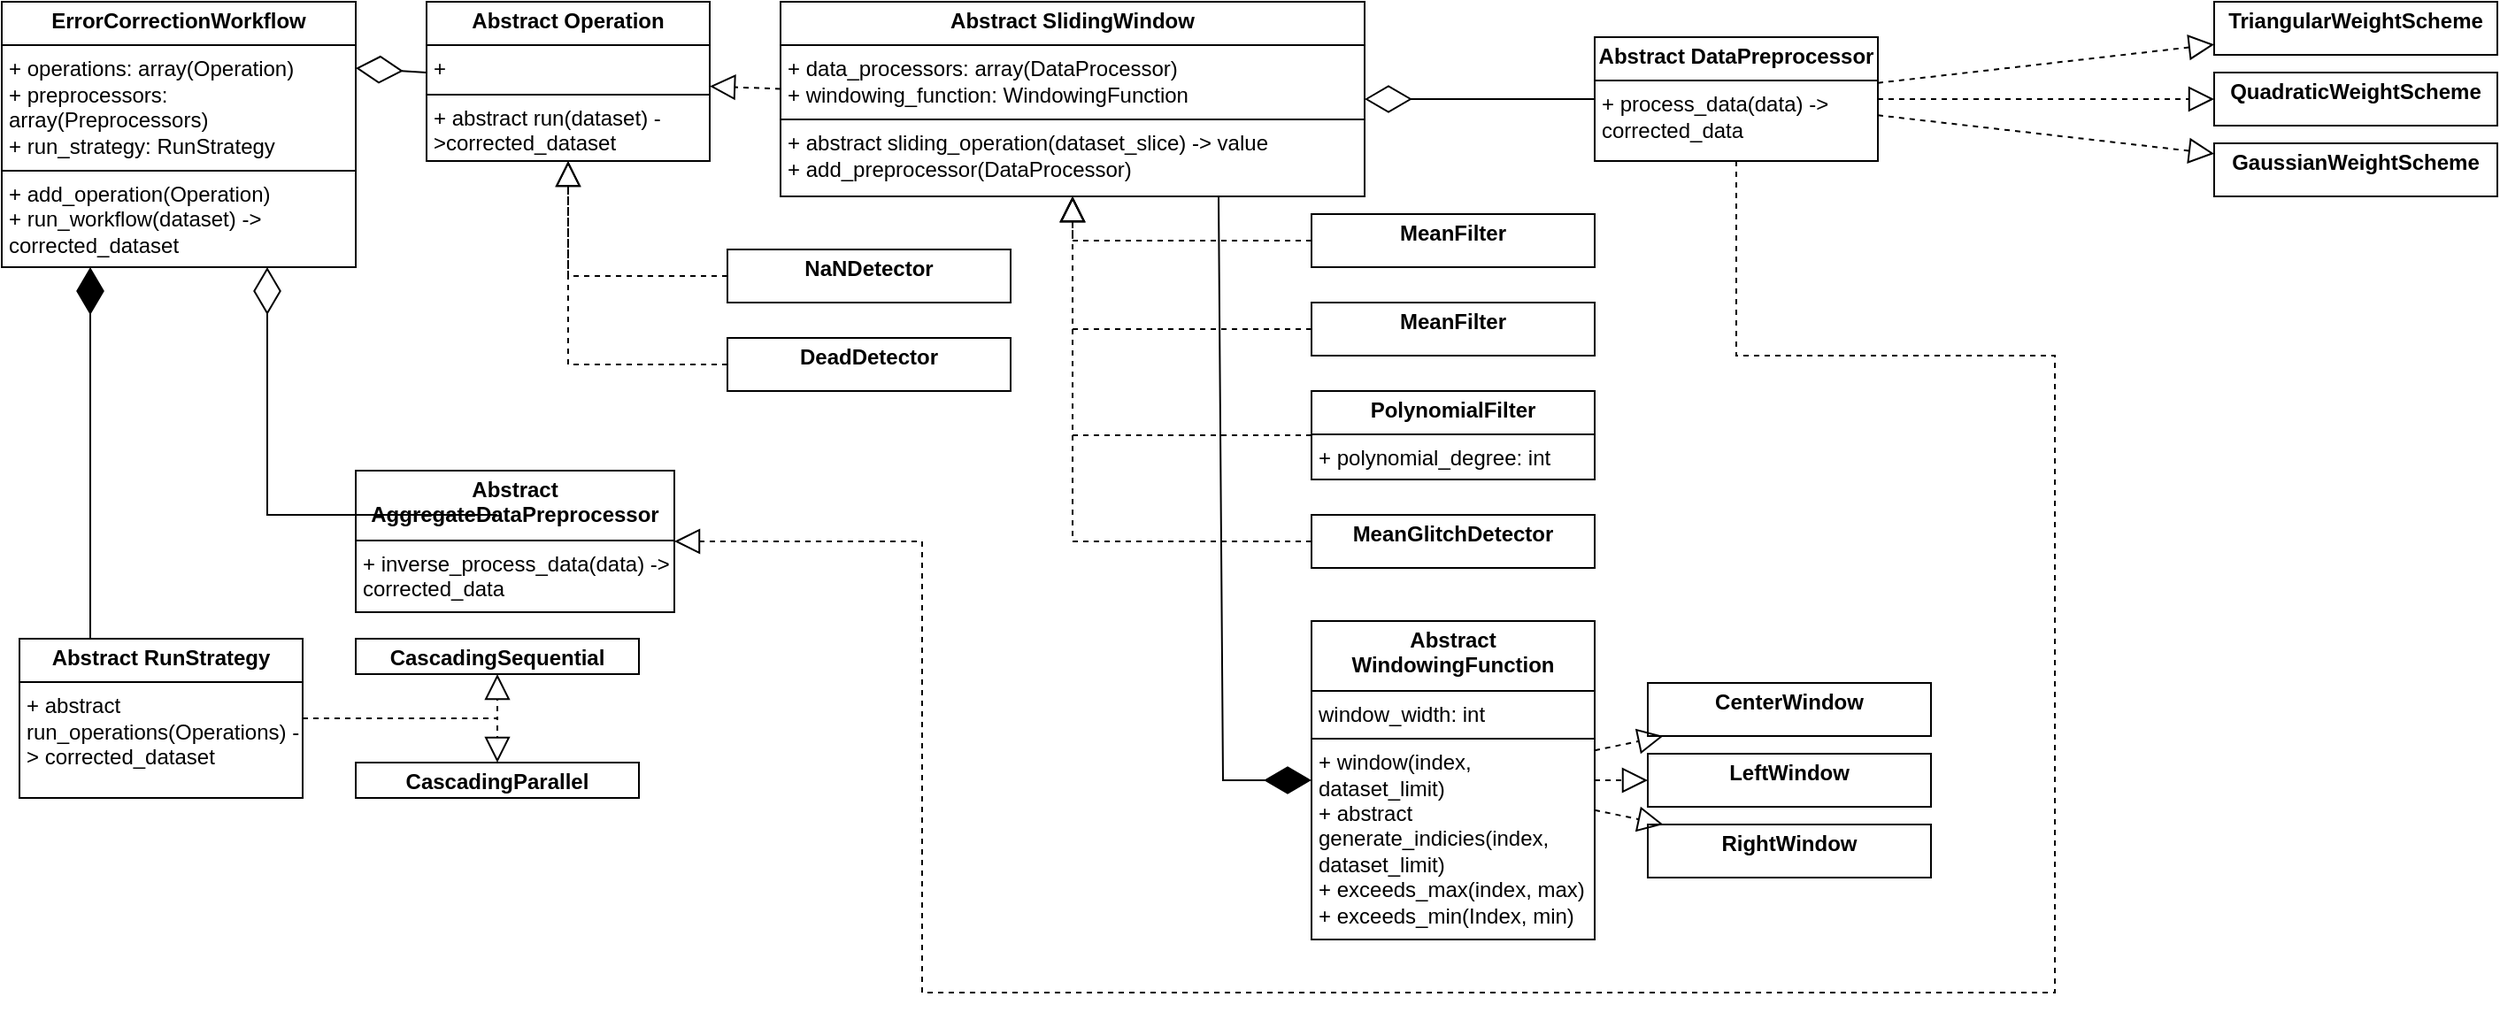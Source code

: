 <mxfile version="24.1.0" type="device">
  <diagram name="Page-1" id="aElinHdlZq7FUmBlEIfE">
    <mxGraphModel dx="1034" dy="511" grid="1" gridSize="10" guides="1" tooltips="1" connect="1" arrows="1" fold="1" page="1" pageScale="1" pageWidth="3300" pageHeight="4681" math="0" shadow="0">
      <root>
        <mxCell id="0" />
        <mxCell id="1" parent="0" />
        <mxCell id="dqf4QpR5n8twrvoTZ46G-1" value="&lt;p style=&quot;margin:0px;margin-top:4px;text-align:center;&quot;&gt;&lt;b&gt;ErrorCorrectionWorkflow&lt;/b&gt;&lt;/p&gt;&lt;hr size=&quot;1&quot; style=&quot;border-style:solid;&quot;&gt;&lt;p style=&quot;margin:0px;margin-left:4px;&quot;&gt;+ operations: array(Operation)&lt;/p&gt;&lt;p style=&quot;margin:0px;margin-left:4px;&quot;&gt;+ preprocessors: array(Preprocessors)&lt;/p&gt;&lt;p style=&quot;margin:0px;margin-left:4px;&quot;&gt;+ run_strategy: RunStrategy&lt;/p&gt;&lt;hr size=&quot;1&quot; style=&quot;border-style:solid;&quot;&gt;&lt;p style=&quot;margin:0px;margin-left:4px;&quot;&gt;&lt;span style=&quot;background-color: initial;&quot;&gt;+ add_operation(Operation)&lt;/span&gt;&lt;br&gt;&lt;/p&gt;&lt;p style=&quot;margin:0px;margin-left:4px;&quot;&gt;+ run_workflow(dataset) -&amp;gt; corrected_dataset&lt;/p&gt;" style="verticalAlign=top;align=left;overflow=fill;html=1;whiteSpace=wrap;" parent="1" vertex="1">
          <mxGeometry x="40" y="40" width="200" height="150" as="geometry" />
        </mxCell>
        <mxCell id="dqf4QpR5n8twrvoTZ46G-2" value="&lt;p style=&quot;margin:0px;margin-top:4px;text-align:center;&quot;&gt;&lt;b&gt;Abstract Operation&lt;/b&gt;&lt;/p&gt;&lt;hr size=&quot;1&quot; style=&quot;border-style:solid;&quot;&gt;&lt;p style=&quot;margin:0px;margin-left:4px;&quot;&gt;+&amp;nbsp;&lt;/p&gt;&lt;hr size=&quot;1&quot; style=&quot;border-style:solid;&quot;&gt;&lt;p style=&quot;margin:0px;margin-left:4px;&quot;&gt;+ abstract run(dataset) -&amp;gt;corrected_dataset&lt;/p&gt;" style="verticalAlign=top;align=left;overflow=fill;html=1;whiteSpace=wrap;" parent="1" vertex="1">
          <mxGeometry x="280" y="40" width="160" height="90" as="geometry" />
        </mxCell>
        <mxCell id="dqf4QpR5n8twrvoTZ46G-3" value="&lt;p style=&quot;margin:0px;margin-top:4px;text-align:center;&quot;&gt;&lt;b&gt;Abstract SlidingWindow&lt;/b&gt;&lt;/p&gt;&lt;hr size=&quot;1&quot; style=&quot;border-style:solid;&quot;&gt;&lt;p style=&quot;margin:0px;margin-left:4px;&quot;&gt;+ data_processors: array(DataProcessor)&lt;/p&gt;&lt;p style=&quot;margin:0px;margin-left:4px;&quot;&gt;+ windowing_function: WindowingFunction&lt;/p&gt;&lt;hr size=&quot;1&quot; style=&quot;border-style:solid;&quot;&gt;&lt;p style=&quot;margin:0px;margin-left:4px;&quot;&gt;+ abstract sliding_operation(dataset_slice) -&amp;gt; value&lt;/p&gt;&lt;p style=&quot;margin:0px;margin-left:4px;&quot;&gt;+ add_preprocessor(DataProcessor)&lt;/p&gt;" style="verticalAlign=top;align=left;overflow=fill;html=1;whiteSpace=wrap;" parent="1" vertex="1">
          <mxGeometry x="480" y="40" width="330" height="110" as="geometry" />
        </mxCell>
        <mxCell id="dqf4QpR5n8twrvoTZ46G-4" value="&lt;p style=&quot;margin:0px;margin-top:4px;text-align:center;&quot;&gt;&lt;b&gt;Abstract DataPreprocessor&lt;/b&gt;&lt;/p&gt;&lt;hr size=&quot;1&quot; style=&quot;border-style:solid;&quot;&gt;&lt;p style=&quot;margin:0px;margin-left:4px;&quot;&gt;+ process_data(data) -&amp;gt; corrected_data&lt;/p&gt;" style="verticalAlign=top;align=left;overflow=fill;html=1;whiteSpace=wrap;" parent="1" vertex="1">
          <mxGeometry x="940" y="60" width="160" height="70" as="geometry" />
        </mxCell>
        <mxCell id="dqf4QpR5n8twrvoTZ46G-7" value="&lt;p style=&quot;margin:0px;margin-top:4px;text-align:center;&quot;&gt;&lt;b&gt;TriangularWeightScheme&lt;/b&gt;&lt;/p&gt;" style="verticalAlign=top;align=left;overflow=fill;html=1;whiteSpace=wrap;" parent="1" vertex="1">
          <mxGeometry x="1290" y="40" width="160" height="30" as="geometry" />
        </mxCell>
        <mxCell id="dqf4QpR5n8twrvoTZ46G-8" value="&lt;p style=&quot;margin:0px;margin-top:4px;text-align:center;&quot;&gt;&lt;b&gt;GaussianWeightScheme&lt;/b&gt;&lt;/p&gt;" style="verticalAlign=top;align=left;overflow=fill;html=1;whiteSpace=wrap;" parent="1" vertex="1">
          <mxGeometry x="1290" y="120" width="160" height="30" as="geometry" />
        </mxCell>
        <mxCell id="dqf4QpR5n8twrvoTZ46G-9" value="&lt;p style=&quot;margin:0px;margin-top:4px;text-align:center;&quot;&gt;&lt;b&gt;QuadraticWeightScheme&lt;/b&gt;&lt;/p&gt;" style="verticalAlign=top;align=left;overflow=fill;html=1;whiteSpace=wrap;" parent="1" vertex="1">
          <mxGeometry x="1290" y="80" width="160" height="30" as="geometry" />
        </mxCell>
        <mxCell id="dqf4QpR5n8twrvoTZ46G-10" value="&lt;p style=&quot;margin:0px;margin-top:4px;text-align:center;&quot;&gt;&lt;b&gt;Abstract AggregateDataPreprocessor&lt;/b&gt;&lt;/p&gt;&lt;hr size=&quot;1&quot; style=&quot;border-style:solid;&quot;&gt;&lt;p style=&quot;margin:0px;margin-left:4px;&quot;&gt;&lt;/p&gt;&lt;p style=&quot;margin:0px;margin-left:4px;&quot;&gt;+ inverse_process_data(data) -&amp;gt; corrected_data&lt;/p&gt;" style="verticalAlign=top;align=left;overflow=fill;html=1;whiteSpace=wrap;" parent="1" vertex="1">
          <mxGeometry x="240" y="305" width="180" height="80" as="geometry" />
        </mxCell>
        <mxCell id="dqf4QpR5n8twrvoTZ46G-11" value="&lt;p style=&quot;margin:0px;margin-top:4px;text-align:center;&quot;&gt;&lt;b&gt;DeadDetector&lt;/b&gt;&lt;/p&gt;" style="verticalAlign=top;align=left;overflow=fill;html=1;whiteSpace=wrap;" parent="1" vertex="1">
          <mxGeometry x="450" y="230" width="160" height="30" as="geometry" />
        </mxCell>
        <mxCell id="dqf4QpR5n8twrvoTZ46G-12" value="&lt;p style=&quot;margin:0px;margin-top:4px;text-align:center;&quot;&gt;&lt;b&gt;MeanFilter&lt;/b&gt;&lt;/p&gt;" style="verticalAlign=top;align=left;overflow=fill;html=1;whiteSpace=wrap;" parent="1" vertex="1">
          <mxGeometry x="780" y="210" width="160" height="30" as="geometry" />
        </mxCell>
        <mxCell id="dqf4QpR5n8twrvoTZ46G-14" value="&lt;p style=&quot;margin:0px;margin-top:4px;text-align:center;&quot;&gt;&lt;b&gt;PolynomialFilter&lt;/b&gt;&lt;/p&gt;&lt;hr size=&quot;1&quot; style=&quot;border-style:solid;&quot;&gt;&lt;p style=&quot;margin:0px;margin-left:4px;&quot;&gt;+ polynomial_degree: int&lt;/p&gt;" style="verticalAlign=top;align=left;overflow=fill;html=1;whiteSpace=wrap;" parent="1" vertex="1">
          <mxGeometry x="780" y="260" width="160" height="50" as="geometry" />
        </mxCell>
        <mxCell id="dqf4QpR5n8twrvoTZ46G-15" value="&lt;p style=&quot;margin:0px;margin-top:4px;text-align:center;&quot;&gt;&lt;b&gt;MeanFilter&lt;/b&gt;&lt;/p&gt;" style="verticalAlign=top;align=left;overflow=fill;html=1;whiteSpace=wrap;" parent="1" vertex="1">
          <mxGeometry x="780" y="160" width="160" height="30" as="geometry" />
        </mxCell>
        <mxCell id="dqf4QpR5n8twrvoTZ46G-16" value="&lt;p style=&quot;margin:0px;margin-top:4px;text-align:center;&quot;&gt;&lt;b&gt;NaNDetector&lt;/b&gt;&lt;/p&gt;" style="verticalAlign=top;align=left;overflow=fill;html=1;whiteSpace=wrap;" parent="1" vertex="1">
          <mxGeometry x="450" y="180" width="160" height="30" as="geometry" />
        </mxCell>
        <mxCell id="dqf4QpR5n8twrvoTZ46G-18" value="&lt;p style=&quot;margin:0px;margin-top:4px;text-align:center;&quot;&gt;&lt;b&gt;MeanGlitchDetector&lt;/b&gt;&lt;/p&gt;" style="verticalAlign=top;align=left;overflow=fill;html=1;whiteSpace=wrap;" parent="1" vertex="1">
          <mxGeometry x="780" y="330" width="160" height="30" as="geometry" />
        </mxCell>
        <mxCell id="dqf4QpR5n8twrvoTZ46G-20" value="&lt;p style=&quot;margin:0px;margin-top:4px;text-align:center;&quot;&gt;&lt;b&gt;Abstract RunStrategy&lt;/b&gt;&lt;/p&gt;&lt;hr size=&quot;1&quot; style=&quot;border-style:solid;&quot;&gt;&lt;p style=&quot;margin:0px;margin-left:4px;&quot;&gt;+ abstract run_operations(Operations) -&amp;gt; corrected_dataset&lt;/p&gt;" style="verticalAlign=top;align=left;overflow=fill;html=1;whiteSpace=wrap;" parent="1" vertex="1">
          <mxGeometry x="50" y="400" width="160" height="90" as="geometry" />
        </mxCell>
        <mxCell id="dqf4QpR5n8twrvoTZ46G-21" value="&lt;p style=&quot;margin:0px;margin-top:4px;text-align:center;&quot;&gt;&lt;b&gt;CascadingSequential&lt;/b&gt;&lt;/p&gt;" style="verticalAlign=top;align=left;overflow=fill;html=1;whiteSpace=wrap;" parent="1" vertex="1">
          <mxGeometry x="240" y="400" width="160" height="20" as="geometry" />
        </mxCell>
        <mxCell id="dqf4QpR5n8twrvoTZ46G-22" value="&lt;p style=&quot;margin:0px;margin-top:4px;text-align:center;&quot;&gt;&lt;b&gt;CascadingParallel&lt;/b&gt;&lt;/p&gt;" style="verticalAlign=top;align=left;overflow=fill;html=1;whiteSpace=wrap;" parent="1" vertex="1">
          <mxGeometry x="240" y="470" width="160" height="20" as="geometry" />
        </mxCell>
        <mxCell id="dqf4QpR5n8twrvoTZ46G-23" value="&lt;p style=&quot;margin:0px;margin-top:4px;text-align:center;&quot;&gt;&lt;b&gt;Abstract WindowingFunction&lt;/b&gt;&lt;/p&gt;&lt;hr size=&quot;1&quot; style=&quot;border-style:solid;&quot;&gt;&lt;p style=&quot;margin:0px;margin-left:4px;&quot;&gt;window_width: int&lt;/p&gt;&lt;hr size=&quot;1&quot; style=&quot;border-style:solid;&quot;&gt;&lt;p style=&quot;margin:0px;margin-left:4px;&quot;&gt;+ window(index, dataset_limit)&lt;/p&gt;&lt;p style=&quot;margin:0px;margin-left:4px;&quot;&gt;+ abstract generate_indicies(index, dataset_limit)&lt;/p&gt;&lt;p style=&quot;margin:0px;margin-left:4px;&quot;&gt;+ exceeds_max(index, max)&lt;/p&gt;&lt;p style=&quot;margin:0px;margin-left:4px;&quot;&gt;+ exceeds_min(Index, min)&lt;/p&gt;" style="verticalAlign=top;align=left;overflow=fill;html=1;whiteSpace=wrap;" parent="1" vertex="1">
          <mxGeometry x="780" y="390" width="160" height="180" as="geometry" />
        </mxCell>
        <mxCell id="dqf4QpR5n8twrvoTZ46G-25" value="&lt;p style=&quot;margin:0px;margin-top:4px;text-align:center;&quot;&gt;&lt;b&gt;CenterWindow&lt;/b&gt;&lt;/p&gt;" style="verticalAlign=top;align=left;overflow=fill;html=1;whiteSpace=wrap;" parent="1" vertex="1">
          <mxGeometry x="970" y="425" width="160" height="30" as="geometry" />
        </mxCell>
        <mxCell id="dqf4QpR5n8twrvoTZ46G-27" value="&lt;p style=&quot;margin:0px;margin-top:4px;text-align:center;&quot;&gt;&lt;b&gt;LeftWindow&lt;/b&gt;&lt;/p&gt;" style="verticalAlign=top;align=left;overflow=fill;html=1;whiteSpace=wrap;" parent="1" vertex="1">
          <mxGeometry x="970" y="465" width="160" height="30" as="geometry" />
        </mxCell>
        <mxCell id="dqf4QpR5n8twrvoTZ46G-28" value="&lt;p style=&quot;margin:0px;margin-top:4px;text-align:center;&quot;&gt;&lt;b&gt;RightWindow&lt;/b&gt;&lt;/p&gt;" style="verticalAlign=top;align=left;overflow=fill;html=1;whiteSpace=wrap;" parent="1" vertex="1">
          <mxGeometry x="970" y="505" width="160" height="30" as="geometry" />
        </mxCell>
        <mxCell id="dqf4QpR5n8twrvoTZ46G-29" value="" style="endArrow=block;dashed=1;endFill=0;endSize=12;html=1;rounded=0;" parent="1" source="dqf4QpR5n8twrvoTZ46G-4" target="dqf4QpR5n8twrvoTZ46G-7" edge="1">
          <mxGeometry width="160" relative="1" as="geometry">
            <mxPoint x="1140" y="285" as="sourcePoint" />
            <mxPoint x="1300" y="285" as="targetPoint" />
          </mxGeometry>
        </mxCell>
        <mxCell id="dqf4QpR5n8twrvoTZ46G-30" value="" style="endArrow=block;dashed=1;endFill=0;endSize=12;html=1;rounded=0;" parent="1" source="dqf4QpR5n8twrvoTZ46G-4" target="dqf4QpR5n8twrvoTZ46G-9" edge="1">
          <mxGeometry width="160" relative="1" as="geometry">
            <mxPoint x="1110" y="83" as="sourcePoint" />
            <mxPoint x="1149" y="75" as="targetPoint" />
          </mxGeometry>
        </mxCell>
        <mxCell id="dqf4QpR5n8twrvoTZ46G-31" value="" style="endArrow=block;dashed=1;endFill=0;endSize=12;html=1;rounded=0;" parent="1" source="dqf4QpR5n8twrvoTZ46G-4" target="dqf4QpR5n8twrvoTZ46G-8" edge="1">
          <mxGeometry width="160" relative="1" as="geometry">
            <mxPoint x="1120" y="93" as="sourcePoint" />
            <mxPoint x="1159" y="85" as="targetPoint" />
          </mxGeometry>
        </mxCell>
        <mxCell id="dqf4QpR5n8twrvoTZ46G-32" value="" style="endArrow=diamondThin;endFill=0;endSize=24;html=1;rounded=0;" parent="1" source="dqf4QpR5n8twrvoTZ46G-4" target="dqf4QpR5n8twrvoTZ46G-3" edge="1">
          <mxGeometry width="160" relative="1" as="geometry">
            <mxPoint x="960" y="200" as="sourcePoint" />
            <mxPoint x="1120" y="200" as="targetPoint" />
          </mxGeometry>
        </mxCell>
        <mxCell id="dqf4QpR5n8twrvoTZ46G-33" value="" style="endArrow=block;dashed=1;endFill=0;endSize=12;html=1;rounded=0;" parent="1" source="dqf4QpR5n8twrvoTZ46G-16" target="dqf4QpR5n8twrvoTZ46G-2" edge="1">
          <mxGeometry width="160" relative="1" as="geometry">
            <mxPoint x="310" y="350" as="sourcePoint" />
            <mxPoint x="470" y="350" as="targetPoint" />
            <Array as="points">
              <mxPoint x="360" y="195" />
            </Array>
          </mxGeometry>
        </mxCell>
        <mxCell id="dqf4QpR5n8twrvoTZ46G-34" value="" style="endArrow=block;dashed=1;endFill=0;endSize=12;html=1;rounded=0;" parent="1" source="dqf4QpR5n8twrvoTZ46G-11" target="dqf4QpR5n8twrvoTZ46G-2" edge="1">
          <mxGeometry width="160" relative="1" as="geometry">
            <mxPoint x="380" y="400" as="sourcePoint" />
            <mxPoint x="540" y="400" as="targetPoint" />
            <Array as="points">
              <mxPoint x="360" y="245" />
            </Array>
          </mxGeometry>
        </mxCell>
        <mxCell id="dqf4QpR5n8twrvoTZ46G-36" value="" style="endArrow=block;dashed=1;endFill=0;endSize=12;html=1;rounded=0;" parent="1" source="dqf4QpR5n8twrvoTZ46G-20" target="dqf4QpR5n8twrvoTZ46G-21" edge="1">
          <mxGeometry width="160" relative="1" as="geometry">
            <mxPoint x="260" y="450" as="sourcePoint" />
            <mxPoint x="420" y="450" as="targetPoint" />
            <Array as="points">
              <mxPoint x="320" y="445" />
            </Array>
          </mxGeometry>
        </mxCell>
        <mxCell id="dqf4QpR5n8twrvoTZ46G-37" value="" style="endArrow=block;dashed=1;endFill=0;endSize=12;html=1;rounded=0;" parent="1" source="dqf4QpR5n8twrvoTZ46G-20" target="dqf4QpR5n8twrvoTZ46G-22" edge="1">
          <mxGeometry width="160" relative="1" as="geometry">
            <mxPoint x="270" y="440" as="sourcePoint" />
            <mxPoint x="430" y="440" as="targetPoint" />
            <Array as="points">
              <mxPoint x="320" y="445" />
            </Array>
          </mxGeometry>
        </mxCell>
        <mxCell id="dqf4QpR5n8twrvoTZ46G-38" value="" style="endArrow=diamondThin;endFill=1;endSize=24;html=1;rounded=0;exitX=0.25;exitY=0;exitDx=0;exitDy=0;entryX=0.25;entryY=1;entryDx=0;entryDy=0;" parent="1" source="dqf4QpR5n8twrvoTZ46G-20" target="dqf4QpR5n8twrvoTZ46G-1" edge="1">
          <mxGeometry width="160" relative="1" as="geometry">
            <mxPoint x="70" y="300" as="sourcePoint" />
            <mxPoint x="230" y="300" as="targetPoint" />
          </mxGeometry>
        </mxCell>
        <mxCell id="dqf4QpR5n8twrvoTZ46G-39" value="" style="endArrow=diamondThin;endFill=0;endSize=24;html=1;rounded=0;exitX=0.444;exitY=0.313;exitDx=0;exitDy=0;exitPerimeter=0;entryX=0.75;entryY=1;entryDx=0;entryDy=0;" parent="1" source="dqf4QpR5n8twrvoTZ46G-10" target="dqf4QpR5n8twrvoTZ46G-1" edge="1">
          <mxGeometry width="160" relative="1" as="geometry">
            <mxPoint x="130" y="280" as="sourcePoint" />
            <mxPoint x="290" y="280" as="targetPoint" />
            <Array as="points">
              <mxPoint x="190" y="330" />
            </Array>
          </mxGeometry>
        </mxCell>
        <mxCell id="dqf4QpR5n8twrvoTZ46G-40" value="" style="endArrow=block;dashed=1;endFill=0;endSize=12;html=1;rounded=0;entryX=0.5;entryY=1;entryDx=0;entryDy=0;" parent="1" source="dqf4QpR5n8twrvoTZ46G-15" target="dqf4QpR5n8twrvoTZ46G-3" edge="1">
          <mxGeometry width="160" relative="1" as="geometry">
            <mxPoint x="620" y="330" as="sourcePoint" />
            <mxPoint x="780" y="330" as="targetPoint" />
            <Array as="points">
              <mxPoint x="645" y="175" />
            </Array>
          </mxGeometry>
        </mxCell>
        <mxCell id="dqf4QpR5n8twrvoTZ46G-41" value="" style="endArrow=block;dashed=1;endFill=0;endSize=12;html=1;rounded=0;entryX=0.5;entryY=1;entryDx=0;entryDy=0;" parent="1" source="dqf4QpR5n8twrvoTZ46G-12" target="dqf4QpR5n8twrvoTZ46G-3" edge="1">
          <mxGeometry width="160" relative="1" as="geometry">
            <mxPoint x="590" y="330" as="sourcePoint" />
            <mxPoint x="750" y="330" as="targetPoint" />
            <Array as="points">
              <mxPoint x="645" y="225" />
            </Array>
          </mxGeometry>
        </mxCell>
        <mxCell id="dqf4QpR5n8twrvoTZ46G-42" value="" style="endArrow=block;dashed=1;endFill=0;endSize=12;html=1;rounded=0;entryX=0.5;entryY=1;entryDx=0;entryDy=0;" parent="1" source="dqf4QpR5n8twrvoTZ46G-14" target="dqf4QpR5n8twrvoTZ46G-3" edge="1">
          <mxGeometry width="160" relative="1" as="geometry">
            <mxPoint x="640" y="370" as="sourcePoint" />
            <mxPoint x="800" y="370" as="targetPoint" />
            <Array as="points">
              <mxPoint x="645" y="285" />
            </Array>
          </mxGeometry>
        </mxCell>
        <mxCell id="dqf4QpR5n8twrvoTZ46G-43" value="" style="endArrow=block;dashed=1;endFill=0;endSize=12;html=1;rounded=0;entryX=0.5;entryY=1;entryDx=0;entryDy=0;" parent="1" source="dqf4QpR5n8twrvoTZ46G-18" target="dqf4QpR5n8twrvoTZ46G-3" edge="1">
          <mxGeometry width="160" relative="1" as="geometry">
            <mxPoint x="600" y="410" as="sourcePoint" />
            <mxPoint x="640" y="150" as="targetPoint" />
            <Array as="points">
              <mxPoint x="645" y="345" />
            </Array>
          </mxGeometry>
        </mxCell>
        <mxCell id="dqf4QpR5n8twrvoTZ46G-44" value="" style="endArrow=block;dashed=1;endFill=0;endSize=12;html=1;rounded=0;" parent="1" source="dqf4QpR5n8twrvoTZ46G-23" target="dqf4QpR5n8twrvoTZ46G-25" edge="1">
          <mxGeometry width="160" relative="1" as="geometry">
            <mxPoint x="960" y="410" as="sourcePoint" />
            <mxPoint x="1120" y="410" as="targetPoint" />
          </mxGeometry>
        </mxCell>
        <mxCell id="dqf4QpR5n8twrvoTZ46G-45" value="" style="endArrow=block;dashed=1;endFill=0;endSize=12;html=1;rounded=0;" parent="1" source="dqf4QpR5n8twrvoTZ46G-23" target="dqf4QpR5n8twrvoTZ46G-27" edge="1">
          <mxGeometry width="160" relative="1" as="geometry">
            <mxPoint x="840" y="590" as="sourcePoint" />
            <mxPoint x="1000" y="590" as="targetPoint" />
          </mxGeometry>
        </mxCell>
        <mxCell id="dqf4QpR5n8twrvoTZ46G-46" value="" style="endArrow=block;dashed=1;endFill=0;endSize=12;html=1;rounded=0;" parent="1" source="dqf4QpR5n8twrvoTZ46G-23" target="dqf4QpR5n8twrvoTZ46G-28" edge="1">
          <mxGeometry width="160" relative="1" as="geometry">
            <mxPoint x="790" y="600" as="sourcePoint" />
            <mxPoint x="950" y="600" as="targetPoint" />
          </mxGeometry>
        </mxCell>
        <mxCell id="dqf4QpR5n8twrvoTZ46G-47" value="" style="endArrow=diamondThin;endFill=1;endSize=24;html=1;rounded=0;exitX=0.75;exitY=1;exitDx=0;exitDy=0;" parent="1" source="dqf4QpR5n8twrvoTZ46G-3" target="dqf4QpR5n8twrvoTZ46G-23" edge="1">
          <mxGeometry width="160" relative="1" as="geometry">
            <mxPoint x="590" y="480" as="sourcePoint" />
            <mxPoint x="750" y="480" as="targetPoint" />
            <Array as="points">
              <mxPoint x="730" y="480" />
            </Array>
          </mxGeometry>
        </mxCell>
        <mxCell id="dqf4QpR5n8twrvoTZ46G-48" value="" style="endArrow=block;dashed=1;endFill=0;endSize=12;html=1;rounded=0;" parent="1" source="dqf4QpR5n8twrvoTZ46G-4" target="dqf4QpR5n8twrvoTZ46G-10" edge="1">
          <mxGeometry width="160" relative="1" as="geometry">
            <mxPoint x="735" y="542.5" as="sourcePoint" />
            <mxPoint x="600" y="347.5" as="targetPoint" />
            <Array as="points">
              <mxPoint x="1020" y="240" />
              <mxPoint x="1200" y="240" />
              <mxPoint x="1200" y="600" />
              <mxPoint x="560" y="600" />
              <mxPoint x="560" y="345" />
            </Array>
          </mxGeometry>
        </mxCell>
        <mxCell id="dqf4QpR5n8twrvoTZ46G-50" value="" style="endArrow=block;dashed=1;endFill=0;endSize=12;html=1;rounded=0;" parent="1" source="dqf4QpR5n8twrvoTZ46G-3" target="dqf4QpR5n8twrvoTZ46G-2" edge="1">
          <mxGeometry width="160" relative="1" as="geometry">
            <mxPoint x="350" y="600" as="sourcePoint" />
            <mxPoint x="510" y="600" as="targetPoint" />
          </mxGeometry>
        </mxCell>
        <mxCell id="dqf4QpR5n8twrvoTZ46G-51" value="" style="endArrow=diamondThin;endFill=0;endSize=24;html=1;rounded=0;entryX=1;entryY=0.25;entryDx=0;entryDy=0;" parent="1" source="dqf4QpR5n8twrvoTZ46G-2" target="dqf4QpR5n8twrvoTZ46G-1" edge="1">
          <mxGeometry width="160" relative="1" as="geometry">
            <mxPoint x="230" y="610" as="sourcePoint" />
            <mxPoint x="390" y="610" as="targetPoint" />
          </mxGeometry>
        </mxCell>
      </root>
    </mxGraphModel>
  </diagram>
</mxfile>

